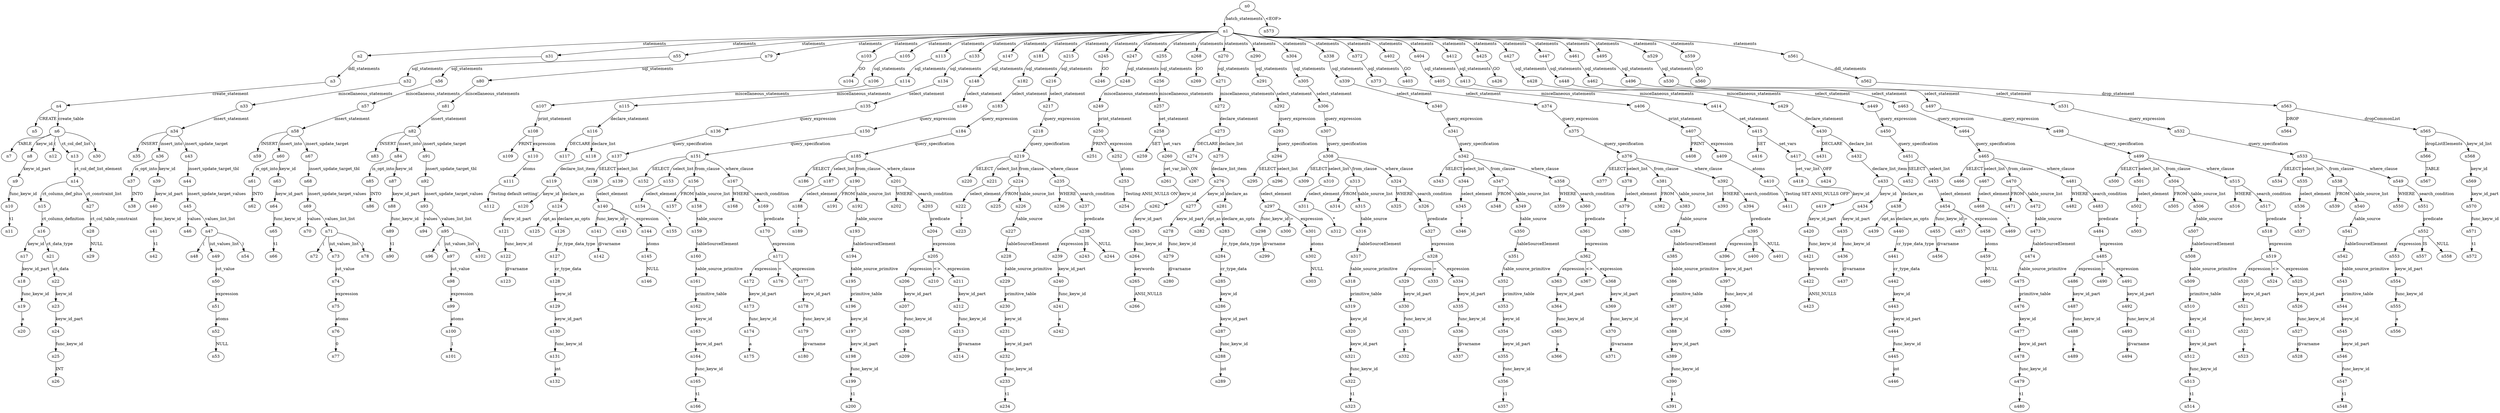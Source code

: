digraph ParseTree {
  n0 -> n1 [label="batch_statements"];
  n1 -> n2 [label="statements"];
  n2 -> n3 [label="ddl_statements"];
  n3 -> n4 [label="create_statement"];
  n4 -> n5 [label="CREATE"];
  n4 -> n6 [label="create_table"];
  n6 -> n7 [label="TABLE"];
  n6 -> n8 [label="keyw_id"];
  n8 -> n9 [label="keyw_id_part"];
  n9 -> n10 [label="func_keyw_id"];
  n10 -> n11 [label="t1"];
  n6 -> n12 [label="("];
  n6 -> n13 [label="ct_col_def_list"];
  n13 -> n14 [label="ct_col_def_list_element"];
  n14 -> n15 [label="ct_column_def_plus"];
  n15 -> n16 [label="ct_column_definition"];
  n16 -> n17 [label="keyw_id"];
  n17 -> n18 [label="keyw_id_part"];
  n18 -> n19 [label="func_keyw_id"];
  n19 -> n20 [label="a"];
  n16 -> n21 [label="ct_data_type"];
  n21 -> n22 [label="ct_data"];
  n22 -> n23 [label="keyw_id"];
  n23 -> n24 [label="keyw_id_part"];
  n24 -> n25 [label="func_keyw_id"];
  n25 -> n26 [label="INT"];
  n14 -> n27 [label="ct_constraint_list"];
  n27 -> n28 [label="ct_col_table_constraint"];
  n28 -> n29 [label="NULL"];
  n6 -> n30 [label=")"];
  n1 -> n31 [label="statements"];
  n31 -> n32 [label="sql_statements"];
  n32 -> n33 [label="miscellaneous_statements"];
  n33 -> n34 [label="insert_statement"];
  n34 -> n35 [label="INSERT"];
  n34 -> n36 [label="insert_into"];
  n36 -> n37 [label="is_opt_into"];
  n37 -> n38 [label="INTO"];
  n36 -> n39 [label="keyw_id"];
  n39 -> n40 [label="keyw_id_part"];
  n40 -> n41 [label="func_keyw_id"];
  n41 -> n42 [label="t1"];
  n34 -> n43 [label="insert_update_target"];
  n43 -> n44 [label="insert_update_target_tbl"];
  n44 -> n45 [label="insert_update_target_values"];
  n45 -> n46 [label="values"];
  n45 -> n47 [label="values_list_list"];
  n47 -> n48 [label="("];
  n47 -> n49 [label="iut_values_list"];
  n49 -> n50 [label="iut_value"];
  n50 -> n51 [label="expression"];
  n51 -> n52 [label="atoms"];
  n52 -> n53 [label="NULL"];
  n47 -> n54 [label=")"];
  n1 -> n55 [label="statements"];
  n55 -> n56 [label="sql_statements"];
  n56 -> n57 [label="miscellaneous_statements"];
  n57 -> n58 [label="insert_statement"];
  n58 -> n59 [label="INSERT"];
  n58 -> n60 [label="insert_into"];
  n60 -> n61 [label="is_opt_into"];
  n61 -> n62 [label="INTO"];
  n60 -> n63 [label="keyw_id"];
  n63 -> n64 [label="keyw_id_part"];
  n64 -> n65 [label="func_keyw_id"];
  n65 -> n66 [label="t1"];
  n58 -> n67 [label="insert_update_target"];
  n67 -> n68 [label="insert_update_target_tbl"];
  n68 -> n69 [label="insert_update_target_values"];
  n69 -> n70 [label="values"];
  n69 -> n71 [label="values_list_list"];
  n71 -> n72 [label="("];
  n71 -> n73 [label="iut_values_list"];
  n73 -> n74 [label="iut_value"];
  n74 -> n75 [label="expression"];
  n75 -> n76 [label="atoms"];
  n76 -> n77 [label="0"];
  n71 -> n78 [label=")"];
  n1 -> n79 [label="statements"];
  n79 -> n80 [label="sql_statements"];
  n80 -> n81 [label="miscellaneous_statements"];
  n81 -> n82 [label="insert_statement"];
  n82 -> n83 [label="INSERT"];
  n82 -> n84 [label="insert_into"];
  n84 -> n85 [label="is_opt_into"];
  n85 -> n86 [label="INTO"];
  n84 -> n87 [label="keyw_id"];
  n87 -> n88 [label="keyw_id_part"];
  n88 -> n89 [label="func_keyw_id"];
  n89 -> n90 [label="t1"];
  n82 -> n91 [label="insert_update_target"];
  n91 -> n92 [label="insert_update_target_tbl"];
  n92 -> n93 [label="insert_update_target_values"];
  n93 -> n94 [label="values"];
  n93 -> n95 [label="values_list_list"];
  n95 -> n96 [label="("];
  n95 -> n97 [label="iut_values_list"];
  n97 -> n98 [label="iut_value"];
  n98 -> n99 [label="expression"];
  n99 -> n100 [label="atoms"];
  n100 -> n101 [label="1"];
  n95 -> n102 [label=")"];
  n1 -> n103 [label="statements"];
  n103 -> n104 [label="GO"];
  n1 -> n105 [label="statements"];
  n105 -> n106 [label="sql_statements"];
  n106 -> n107 [label="miscellaneous_statements"];
  n107 -> n108 [label="print_statement"];
  n108 -> n109 [label="PRINT"];
  n108 -> n110 [label="expression"];
  n110 -> n111 [label="atoms"];
  n111 -> n112 [label="'Testing default setting'"];
  n1 -> n113 [label="statements"];
  n113 -> n114 [label="sql_statements"];
  n114 -> n115 [label="miscellaneous_statements"];
  n115 -> n116 [label="declare_statement"];
  n116 -> n117 [label="DECLARE"];
  n116 -> n118 [label="declare_list"];
  n118 -> n119 [label="declare_list_item"];
  n119 -> n120 [label="keyw_id"];
  n120 -> n121 [label="keyw_id_part"];
  n121 -> n122 [label="func_keyw_id"];
  n122 -> n123 [label="@varname"];
  n119 -> n124 [label="declare_as"];
  n124 -> n125 [label="opt_as"];
  n124 -> n126 [label="declare_as_opts"];
  n126 -> n127 [label="cr_type_data_type"];
  n127 -> n128 [label="cr_type_data"];
  n128 -> n129 [label="keyw_id"];
  n129 -> n130 [label="keyw_id_part"];
  n130 -> n131 [label="func_keyw_id"];
  n131 -> n132 [label="int"];
  n1 -> n133 [label="statements"];
  n133 -> n134 [label="sql_statements"];
  n134 -> n135 [label="select_statement"];
  n135 -> n136 [label="query_expression"];
  n136 -> n137 [label="query_specification"];
  n137 -> n138 [label="SELECT"];
  n137 -> n139 [label="select_list"];
  n139 -> n140 [label="select_element"];
  n140 -> n141 [label="func_keyw_id"];
  n141 -> n142 [label="@varname"];
  n140 -> n143 [label="="];
  n140 -> n144 [label="expression"];
  n144 -> n145 [label="atoms"];
  n145 -> n146 [label="NULL"];
  n1 -> n147 [label="statements"];
  n147 -> n148 [label="sql_statements"];
  n148 -> n149 [label="select_statement"];
  n149 -> n150 [label="query_expression"];
  n150 -> n151 [label="query_specification"];
  n151 -> n152 [label="SELECT"];
  n151 -> n153 [label="select_list"];
  n153 -> n154 [label="select_element"];
  n154 -> n155 [label="*"];
  n151 -> n156 [label="from_clause"];
  n156 -> n157 [label="FROM"];
  n156 -> n158 [label="table_source_list"];
  n158 -> n159 [label="table_source"];
  n159 -> n160 [label="tableSourceElement"];
  n160 -> n161 [label="table_source_primitive"];
  n161 -> n162 [label="primitive_table"];
  n162 -> n163 [label="keyw_id"];
  n163 -> n164 [label="keyw_id_part"];
  n164 -> n165 [label="func_keyw_id"];
  n165 -> n166 [label="t1"];
  n151 -> n167 [label="where_clause"];
  n167 -> n168 [label="WHERE"];
  n167 -> n169 [label="search_condition"];
  n169 -> n170 [label="predicate"];
  n170 -> n171 [label="expression"];
  n171 -> n172 [label="expression"];
  n172 -> n173 [label="keyw_id_part"];
  n173 -> n174 [label="func_keyw_id"];
  n174 -> n175 [label="a"];
  n171 -> n176 [label="="];
  n171 -> n177 [label="expression"];
  n177 -> n178 [label="keyw_id_part"];
  n178 -> n179 [label="func_keyw_id"];
  n179 -> n180 [label="@varname"];
  n1 -> n181 [label="statements"];
  n181 -> n182 [label="sql_statements"];
  n182 -> n183 [label="select_statement"];
  n183 -> n184 [label="query_expression"];
  n184 -> n185 [label="query_specification"];
  n185 -> n186 [label="SELECT"];
  n185 -> n187 [label="select_list"];
  n187 -> n188 [label="select_element"];
  n188 -> n189 [label="*"];
  n185 -> n190 [label="from_clause"];
  n190 -> n191 [label="FROM"];
  n190 -> n192 [label="table_source_list"];
  n192 -> n193 [label="table_source"];
  n193 -> n194 [label="tableSourceElement"];
  n194 -> n195 [label="table_source_primitive"];
  n195 -> n196 [label="primitive_table"];
  n196 -> n197 [label="keyw_id"];
  n197 -> n198 [label="keyw_id_part"];
  n198 -> n199 [label="func_keyw_id"];
  n199 -> n200 [label="t1"];
  n185 -> n201 [label="where_clause"];
  n201 -> n202 [label="WHERE"];
  n201 -> n203 [label="search_condition"];
  n203 -> n204 [label="predicate"];
  n204 -> n205 [label="expression"];
  n205 -> n206 [label="expression"];
  n206 -> n207 [label="keyw_id_part"];
  n207 -> n208 [label="func_keyw_id"];
  n208 -> n209 [label="a"];
  n205 -> n210 [label="<>"];
  n205 -> n211 [label="expression"];
  n211 -> n212 [label="keyw_id_part"];
  n212 -> n213 [label="func_keyw_id"];
  n213 -> n214 [label="@varname"];
  n1 -> n215 [label="statements"];
  n215 -> n216 [label="sql_statements"];
  n216 -> n217 [label="select_statement"];
  n217 -> n218 [label="query_expression"];
  n218 -> n219 [label="query_specification"];
  n219 -> n220 [label="SELECT"];
  n219 -> n221 [label="select_list"];
  n221 -> n222 [label="select_element"];
  n222 -> n223 [label="*"];
  n219 -> n224 [label="from_clause"];
  n224 -> n225 [label="FROM"];
  n224 -> n226 [label="table_source_list"];
  n226 -> n227 [label="table_source"];
  n227 -> n228 [label="tableSourceElement"];
  n228 -> n229 [label="table_source_primitive"];
  n229 -> n230 [label="primitive_table"];
  n230 -> n231 [label="keyw_id"];
  n231 -> n232 [label="keyw_id_part"];
  n232 -> n233 [label="func_keyw_id"];
  n233 -> n234 [label="t1"];
  n219 -> n235 [label="where_clause"];
  n235 -> n236 [label="WHERE"];
  n235 -> n237 [label="search_condition"];
  n237 -> n238 [label="predicate"];
  n238 -> n239 [label="expression"];
  n239 -> n240 [label="keyw_id_part"];
  n240 -> n241 [label="func_keyw_id"];
  n241 -> n242 [label="a"];
  n238 -> n243 [label="IS"];
  n238 -> n244 [label="NULL"];
  n1 -> n245 [label="statements"];
  n245 -> n246 [label="GO"];
  n1 -> n247 [label="statements"];
  n247 -> n248 [label="sql_statements"];
  n248 -> n249 [label="miscellaneous_statements"];
  n249 -> n250 [label="print_statement"];
  n250 -> n251 [label="PRINT"];
  n250 -> n252 [label="expression"];
  n252 -> n253 [label="atoms"];
  n253 -> n254 [label="'Testing ANSI_NULLS ON'"];
  n1 -> n255 [label="statements"];
  n255 -> n256 [label="sql_statements"];
  n256 -> n257 [label="miscellaneous_statements"];
  n257 -> n258 [label="set_statement"];
  n258 -> n259 [label="SET"];
  n258 -> n260 [label="set_vars"];
  n260 -> n261 [label="set_var_list"];
  n261 -> n262 [label="keyw_id"];
  n262 -> n263 [label="keyw_id_part"];
  n263 -> n264 [label="func_keyw_id"];
  n264 -> n265 [label="keywords"];
  n265 -> n266 [label="ANSI_NULLS"];
  n260 -> n267 [label="ON"];
  n1 -> n268 [label="statements"];
  n268 -> n269 [label="GO"];
  n1 -> n270 [label="statements"];
  n270 -> n271 [label="sql_statements"];
  n271 -> n272 [label="miscellaneous_statements"];
  n272 -> n273 [label="declare_statement"];
  n273 -> n274 [label="DECLARE"];
  n273 -> n275 [label="declare_list"];
  n275 -> n276 [label="declare_list_item"];
  n276 -> n277 [label="keyw_id"];
  n277 -> n278 [label="keyw_id_part"];
  n278 -> n279 [label="func_keyw_id"];
  n279 -> n280 [label="@varname"];
  n276 -> n281 [label="declare_as"];
  n281 -> n282 [label="opt_as"];
  n281 -> n283 [label="declare_as_opts"];
  n283 -> n284 [label="cr_type_data_type"];
  n284 -> n285 [label="cr_type_data"];
  n285 -> n286 [label="keyw_id"];
  n286 -> n287 [label="keyw_id_part"];
  n287 -> n288 [label="func_keyw_id"];
  n288 -> n289 [label="int"];
  n1 -> n290 [label="statements"];
  n290 -> n291 [label="sql_statements"];
  n291 -> n292 [label="select_statement"];
  n292 -> n293 [label="query_expression"];
  n293 -> n294 [label="query_specification"];
  n294 -> n295 [label="SELECT"];
  n294 -> n296 [label="select_list"];
  n296 -> n297 [label="select_element"];
  n297 -> n298 [label="func_keyw_id"];
  n298 -> n299 [label="@varname"];
  n297 -> n300 [label="="];
  n297 -> n301 [label="expression"];
  n301 -> n302 [label="atoms"];
  n302 -> n303 [label="NULL"];
  n1 -> n304 [label="statements"];
  n304 -> n305 [label="sql_statements"];
  n305 -> n306 [label="select_statement"];
  n306 -> n307 [label="query_expression"];
  n307 -> n308 [label="query_specification"];
  n308 -> n309 [label="SELECT"];
  n308 -> n310 [label="select_list"];
  n310 -> n311 [label="select_element"];
  n311 -> n312 [label="*"];
  n308 -> n313 [label="from_clause"];
  n313 -> n314 [label="FROM"];
  n313 -> n315 [label="table_source_list"];
  n315 -> n316 [label="table_source"];
  n316 -> n317 [label="tableSourceElement"];
  n317 -> n318 [label="table_source_primitive"];
  n318 -> n319 [label="primitive_table"];
  n319 -> n320 [label="keyw_id"];
  n320 -> n321 [label="keyw_id_part"];
  n321 -> n322 [label="func_keyw_id"];
  n322 -> n323 [label="t1"];
  n308 -> n324 [label="where_clause"];
  n324 -> n325 [label="WHERE"];
  n324 -> n326 [label="search_condition"];
  n326 -> n327 [label="predicate"];
  n327 -> n328 [label="expression"];
  n328 -> n329 [label="expression"];
  n329 -> n330 [label="keyw_id_part"];
  n330 -> n331 [label="func_keyw_id"];
  n331 -> n332 [label="a"];
  n328 -> n333 [label="="];
  n328 -> n334 [label="expression"];
  n334 -> n335 [label="keyw_id_part"];
  n335 -> n336 [label="func_keyw_id"];
  n336 -> n337 [label="@varname"];
  n1 -> n338 [label="statements"];
  n338 -> n339 [label="sql_statements"];
  n339 -> n340 [label="select_statement"];
  n340 -> n341 [label="query_expression"];
  n341 -> n342 [label="query_specification"];
  n342 -> n343 [label="SELECT"];
  n342 -> n344 [label="select_list"];
  n344 -> n345 [label="select_element"];
  n345 -> n346 [label="*"];
  n342 -> n347 [label="from_clause"];
  n347 -> n348 [label="FROM"];
  n347 -> n349 [label="table_source_list"];
  n349 -> n350 [label="table_source"];
  n350 -> n351 [label="tableSourceElement"];
  n351 -> n352 [label="table_source_primitive"];
  n352 -> n353 [label="primitive_table"];
  n353 -> n354 [label="keyw_id"];
  n354 -> n355 [label="keyw_id_part"];
  n355 -> n356 [label="func_keyw_id"];
  n356 -> n357 [label="t1"];
  n342 -> n358 [label="where_clause"];
  n358 -> n359 [label="WHERE"];
  n358 -> n360 [label="search_condition"];
  n360 -> n361 [label="predicate"];
  n361 -> n362 [label="expression"];
  n362 -> n363 [label="expression"];
  n363 -> n364 [label="keyw_id_part"];
  n364 -> n365 [label="func_keyw_id"];
  n365 -> n366 [label="a"];
  n362 -> n367 [label="<>"];
  n362 -> n368 [label="expression"];
  n368 -> n369 [label="keyw_id_part"];
  n369 -> n370 [label="func_keyw_id"];
  n370 -> n371 [label="@varname"];
  n1 -> n372 [label="statements"];
  n372 -> n373 [label="sql_statements"];
  n373 -> n374 [label="select_statement"];
  n374 -> n375 [label="query_expression"];
  n375 -> n376 [label="query_specification"];
  n376 -> n377 [label="SELECT"];
  n376 -> n378 [label="select_list"];
  n378 -> n379 [label="select_element"];
  n379 -> n380 [label="*"];
  n376 -> n381 [label="from_clause"];
  n381 -> n382 [label="FROM"];
  n381 -> n383 [label="table_source_list"];
  n383 -> n384 [label="table_source"];
  n384 -> n385 [label="tableSourceElement"];
  n385 -> n386 [label="table_source_primitive"];
  n386 -> n387 [label="primitive_table"];
  n387 -> n388 [label="keyw_id"];
  n388 -> n389 [label="keyw_id_part"];
  n389 -> n390 [label="func_keyw_id"];
  n390 -> n391 [label="t1"];
  n376 -> n392 [label="where_clause"];
  n392 -> n393 [label="WHERE"];
  n392 -> n394 [label="search_condition"];
  n394 -> n395 [label="predicate"];
  n395 -> n396 [label="expression"];
  n396 -> n397 [label="keyw_id_part"];
  n397 -> n398 [label="func_keyw_id"];
  n398 -> n399 [label="a"];
  n395 -> n400 [label="IS"];
  n395 -> n401 [label="NULL"];
  n1 -> n402 [label="statements"];
  n402 -> n403 [label="GO"];
  n1 -> n404 [label="statements"];
  n404 -> n405 [label="sql_statements"];
  n405 -> n406 [label="miscellaneous_statements"];
  n406 -> n407 [label="print_statement"];
  n407 -> n408 [label="PRINT"];
  n407 -> n409 [label="expression"];
  n409 -> n410 [label="atoms"];
  n410 -> n411 [label="'Testing SET ANSI_NULLS OFF'"];
  n1 -> n412 [label="statements"];
  n412 -> n413 [label="sql_statements"];
  n413 -> n414 [label="miscellaneous_statements"];
  n414 -> n415 [label="set_statement"];
  n415 -> n416 [label="SET"];
  n415 -> n417 [label="set_vars"];
  n417 -> n418 [label="set_var_list"];
  n418 -> n419 [label="keyw_id"];
  n419 -> n420 [label="keyw_id_part"];
  n420 -> n421 [label="func_keyw_id"];
  n421 -> n422 [label="keywords"];
  n422 -> n423 [label="ANSI_NULLS"];
  n417 -> n424 [label="OFF"];
  n1 -> n425 [label="statements"];
  n425 -> n426 [label="GO"];
  n1 -> n427 [label="statements"];
  n427 -> n428 [label="sql_statements"];
  n428 -> n429 [label="miscellaneous_statements"];
  n429 -> n430 [label="declare_statement"];
  n430 -> n431 [label="DECLARE"];
  n430 -> n432 [label="declare_list"];
  n432 -> n433 [label="declare_list_item"];
  n433 -> n434 [label="keyw_id"];
  n434 -> n435 [label="keyw_id_part"];
  n435 -> n436 [label="func_keyw_id"];
  n436 -> n437 [label="@varname"];
  n433 -> n438 [label="declare_as"];
  n438 -> n439 [label="opt_as"];
  n438 -> n440 [label="declare_as_opts"];
  n440 -> n441 [label="cr_type_data_type"];
  n441 -> n442 [label="cr_type_data"];
  n442 -> n443 [label="keyw_id"];
  n443 -> n444 [label="keyw_id_part"];
  n444 -> n445 [label="func_keyw_id"];
  n445 -> n446 [label="int"];
  n1 -> n447 [label="statements"];
  n447 -> n448 [label="sql_statements"];
  n448 -> n449 [label="select_statement"];
  n449 -> n450 [label="query_expression"];
  n450 -> n451 [label="query_specification"];
  n451 -> n452 [label="SELECT"];
  n451 -> n453 [label="select_list"];
  n453 -> n454 [label="select_element"];
  n454 -> n455 [label="func_keyw_id"];
  n455 -> n456 [label="@varname"];
  n454 -> n457 [label="="];
  n454 -> n458 [label="expression"];
  n458 -> n459 [label="atoms"];
  n459 -> n460 [label="NULL"];
  n1 -> n461 [label="statements"];
  n461 -> n462 [label="sql_statements"];
  n462 -> n463 [label="select_statement"];
  n463 -> n464 [label="query_expression"];
  n464 -> n465 [label="query_specification"];
  n465 -> n466 [label="SELECT"];
  n465 -> n467 [label="select_list"];
  n467 -> n468 [label="select_element"];
  n468 -> n469 [label="*"];
  n465 -> n470 [label="from_clause"];
  n470 -> n471 [label="FROM"];
  n470 -> n472 [label="table_source_list"];
  n472 -> n473 [label="table_source"];
  n473 -> n474 [label="tableSourceElement"];
  n474 -> n475 [label="table_source_primitive"];
  n475 -> n476 [label="primitive_table"];
  n476 -> n477 [label="keyw_id"];
  n477 -> n478 [label="keyw_id_part"];
  n478 -> n479 [label="func_keyw_id"];
  n479 -> n480 [label="t1"];
  n465 -> n481 [label="where_clause"];
  n481 -> n482 [label="WHERE"];
  n481 -> n483 [label="search_condition"];
  n483 -> n484 [label="predicate"];
  n484 -> n485 [label="expression"];
  n485 -> n486 [label="expression"];
  n486 -> n487 [label="keyw_id_part"];
  n487 -> n488 [label="func_keyw_id"];
  n488 -> n489 [label="a"];
  n485 -> n490 [label="="];
  n485 -> n491 [label="expression"];
  n491 -> n492 [label="keyw_id_part"];
  n492 -> n493 [label="func_keyw_id"];
  n493 -> n494 [label="@varname"];
  n1 -> n495 [label="statements"];
  n495 -> n496 [label="sql_statements"];
  n496 -> n497 [label="select_statement"];
  n497 -> n498 [label="query_expression"];
  n498 -> n499 [label="query_specification"];
  n499 -> n500 [label="SELECT"];
  n499 -> n501 [label="select_list"];
  n501 -> n502 [label="select_element"];
  n502 -> n503 [label="*"];
  n499 -> n504 [label="from_clause"];
  n504 -> n505 [label="FROM"];
  n504 -> n506 [label="table_source_list"];
  n506 -> n507 [label="table_source"];
  n507 -> n508 [label="tableSourceElement"];
  n508 -> n509 [label="table_source_primitive"];
  n509 -> n510 [label="primitive_table"];
  n510 -> n511 [label="keyw_id"];
  n511 -> n512 [label="keyw_id_part"];
  n512 -> n513 [label="func_keyw_id"];
  n513 -> n514 [label="t1"];
  n499 -> n515 [label="where_clause"];
  n515 -> n516 [label="WHERE"];
  n515 -> n517 [label="search_condition"];
  n517 -> n518 [label="predicate"];
  n518 -> n519 [label="expression"];
  n519 -> n520 [label="expression"];
  n520 -> n521 [label="keyw_id_part"];
  n521 -> n522 [label="func_keyw_id"];
  n522 -> n523 [label="a"];
  n519 -> n524 [label="<>"];
  n519 -> n525 [label="expression"];
  n525 -> n526 [label="keyw_id_part"];
  n526 -> n527 [label="func_keyw_id"];
  n527 -> n528 [label="@varname"];
  n1 -> n529 [label="statements"];
  n529 -> n530 [label="sql_statements"];
  n530 -> n531 [label="select_statement"];
  n531 -> n532 [label="query_expression"];
  n532 -> n533 [label="query_specification"];
  n533 -> n534 [label="SELECT"];
  n533 -> n535 [label="select_list"];
  n535 -> n536 [label="select_element"];
  n536 -> n537 [label="*"];
  n533 -> n538 [label="from_clause"];
  n538 -> n539 [label="FROM"];
  n538 -> n540 [label="table_source_list"];
  n540 -> n541 [label="table_source"];
  n541 -> n542 [label="tableSourceElement"];
  n542 -> n543 [label="table_source_primitive"];
  n543 -> n544 [label="primitive_table"];
  n544 -> n545 [label="keyw_id"];
  n545 -> n546 [label="keyw_id_part"];
  n546 -> n547 [label="func_keyw_id"];
  n547 -> n548 [label="t1"];
  n533 -> n549 [label="where_clause"];
  n549 -> n550 [label="WHERE"];
  n549 -> n551 [label="search_condition"];
  n551 -> n552 [label="predicate"];
  n552 -> n553 [label="expression"];
  n553 -> n554 [label="keyw_id_part"];
  n554 -> n555 [label="func_keyw_id"];
  n555 -> n556 [label="a"];
  n552 -> n557 [label="IS"];
  n552 -> n558 [label="NULL"];
  n1 -> n559 [label="statements"];
  n559 -> n560 [label="GO"];
  n1 -> n561 [label="statements"];
  n561 -> n562 [label="ddl_statements"];
  n562 -> n563 [label="drop_statement"];
  n563 -> n564 [label="DROP"];
  n563 -> n565 [label="dropCommonList"];
  n565 -> n566 [label="dropListElements"];
  n566 -> n567 [label="TABLE"];
  n565 -> n568 [label="keyw_id_list"];
  n568 -> n569 [label="keyw_id"];
  n569 -> n570 [label="keyw_id_part"];
  n570 -> n571 [label="func_keyw_id"];
  n571 -> n572 [label="t1"];
  n0 -> n573 [label="<EOF>"];
}